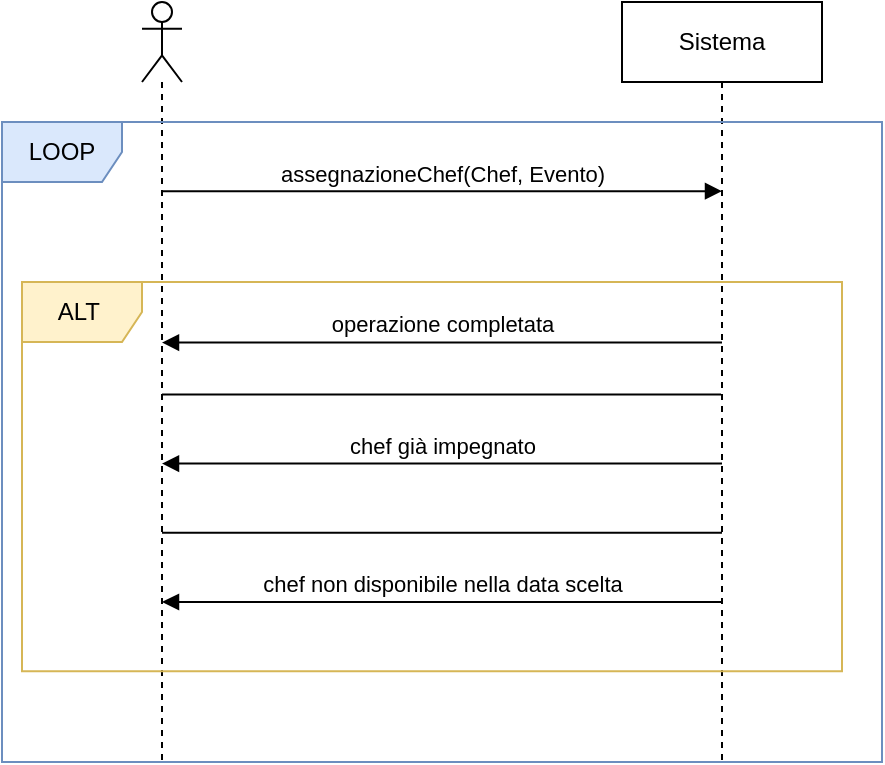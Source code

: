 <mxfile version="21.3.4" type="device">
  <diagram name="Page-1" id="ogbzQqPfx5tiY2P_D9hK">
    <mxGraphModel dx="954" dy="547" grid="1" gridSize="10" guides="1" tooltips="1" connect="1" arrows="1" fold="1" page="1" pageScale="1" pageWidth="827" pageHeight="1169" math="0" shadow="0">
      <root>
        <mxCell id="0" />
        <mxCell id="1" parent="0" />
        <mxCell id="LBQ9alW-ych77DVsVjmV-1" value="" style="shape=umlLifeline;perimeter=lifelinePerimeter;whiteSpace=wrap;html=1;container=1;dropTarget=0;collapsible=0;recursiveResize=0;outlineConnect=0;portConstraint=eastwest;newEdgeStyle={&quot;edgeStyle&quot;:&quot;elbowEdgeStyle&quot;,&quot;elbow&quot;:&quot;vertical&quot;,&quot;curved&quot;:0,&quot;rounded&quot;:0};participant=umlActor;" vertex="1" parent="1">
          <mxGeometry x="230" y="100" width="20" height="380" as="geometry" />
        </mxCell>
        <mxCell id="LBQ9alW-ych77DVsVjmV-2" value="Sistema" style="shape=umlLifeline;perimeter=lifelinePerimeter;whiteSpace=wrap;html=1;container=1;dropTarget=0;collapsible=0;recursiveResize=0;outlineConnect=0;portConstraint=eastwest;newEdgeStyle={&quot;edgeStyle&quot;:&quot;elbowEdgeStyle&quot;,&quot;elbow&quot;:&quot;vertical&quot;,&quot;curved&quot;:0,&quot;rounded&quot;:0};" vertex="1" parent="1">
          <mxGeometry x="470" y="100" width="100" height="380" as="geometry" />
        </mxCell>
        <mxCell id="LBQ9alW-ych77DVsVjmV-14" value="" style="group" vertex="1" connectable="0" parent="1">
          <mxGeometry x="160" y="160" width="440" height="320" as="geometry" />
        </mxCell>
        <mxCell id="LBQ9alW-ych77DVsVjmV-3" value="LOOP" style="shape=umlFrame;whiteSpace=wrap;html=1;pointerEvents=0;fillColor=#dae8fc;strokeColor=#6c8ebf;" vertex="1" parent="LBQ9alW-ych77DVsVjmV-14">
          <mxGeometry width="440" height="320" as="geometry" />
        </mxCell>
        <mxCell id="LBQ9alW-ych77DVsVjmV-12" value="" style="group" vertex="1" connectable="0" parent="LBQ9alW-ych77DVsVjmV-14">
          <mxGeometry x="10" y="34.595" width="410" height="207.568" as="geometry" />
        </mxCell>
        <mxCell id="LBQ9alW-ych77DVsVjmV-4" value="assegnazioneChef(Chef, Evento)" style="html=1;verticalAlign=bottom;endArrow=block;edgeStyle=elbowEdgeStyle;elbow=vertical;curved=0;rounded=0;" edge="1" parent="LBQ9alW-ych77DVsVjmV-12">
          <mxGeometry width="80" relative="1" as="geometry">
            <mxPoint x="70" as="sourcePoint" />
            <mxPoint x="350" as="targetPoint" />
            <Array as="points">
              <mxPoint x="300" />
            </Array>
          </mxGeometry>
        </mxCell>
        <mxCell id="LBQ9alW-ych77DVsVjmV-11" value="" style="group" vertex="1" connectable="0" parent="LBQ9alW-ych77DVsVjmV-12">
          <mxGeometry y="45.403" width="410" height="194.595" as="geometry" />
        </mxCell>
        <mxCell id="LBQ9alW-ych77DVsVjmV-5" value="ALT&lt;span style=&quot;white-space: pre;&quot;&gt;	&lt;/span&gt;" style="shape=umlFrame;whiteSpace=wrap;html=1;pointerEvents=0;fillColor=#fff2cc;strokeColor=#d6b656;" vertex="1" parent="LBQ9alW-ych77DVsVjmV-11">
          <mxGeometry width="410" height="194.595" as="geometry" />
        </mxCell>
        <mxCell id="LBQ9alW-ych77DVsVjmV-6" value="" style="endArrow=none;endFill=0;endSize=12;html=1;rounded=0;" edge="1" parent="LBQ9alW-ych77DVsVjmV-11" source="LBQ9alW-ych77DVsVjmV-2" target="LBQ9alW-ych77DVsVjmV-1">
          <mxGeometry width="160" relative="1" as="geometry">
            <mxPoint x="160" y="64.865" as="sourcePoint" />
            <mxPoint x="320" y="64.865" as="targetPoint" />
            <Array as="points">
              <mxPoint x="180" y="56.216" />
            </Array>
          </mxGeometry>
        </mxCell>
        <mxCell id="LBQ9alW-ych77DVsVjmV-7" value="" style="endArrow=none;endFill=0;endSize=12;html=1;rounded=0;" edge="1" parent="LBQ9alW-ych77DVsVjmV-11">
          <mxGeometry width="160" relative="1" as="geometry">
            <mxPoint x="350" y="125.405" as="sourcePoint" />
            <mxPoint x="70" y="125.405" as="targetPoint" />
            <Array as="points">
              <mxPoint x="180" y="125.405" />
            </Array>
          </mxGeometry>
        </mxCell>
        <mxCell id="LBQ9alW-ych77DVsVjmV-8" value="operazione completata" style="html=1;verticalAlign=bottom;endArrow=none;edgeStyle=elbowEdgeStyle;elbow=vertical;curved=0;rounded=0;endFill=0;startArrow=block;startFill=1;" edge="1" parent="LBQ9alW-ych77DVsVjmV-11">
          <mxGeometry width="80" relative="1" as="geometry">
            <mxPoint x="70" y="30.27" as="sourcePoint" />
            <mxPoint x="350" y="30.27" as="targetPoint" />
            <Array as="points">
              <mxPoint x="300" y="30.27" />
            </Array>
          </mxGeometry>
        </mxCell>
        <mxCell id="LBQ9alW-ych77DVsVjmV-9" value="chef già impegnato" style="html=1;verticalAlign=bottom;endArrow=none;edgeStyle=elbowEdgeStyle;elbow=vertical;curved=0;rounded=0;endFill=0;startArrow=block;startFill=1;" edge="1" parent="LBQ9alW-ych77DVsVjmV-11">
          <mxGeometry width="80" relative="1" as="geometry">
            <mxPoint x="70" y="90.811" as="sourcePoint" />
            <mxPoint x="350" y="90.811" as="targetPoint" />
            <Array as="points">
              <mxPoint x="300" y="90.811" />
            </Array>
          </mxGeometry>
        </mxCell>
        <mxCell id="LBQ9alW-ych77DVsVjmV-10" value="chef non disponibile nella data scelta" style="html=1;verticalAlign=bottom;endArrow=none;edgeStyle=elbowEdgeStyle;elbow=vertical;curved=0;rounded=0;endFill=0;startArrow=block;startFill=1;" edge="1" parent="LBQ9alW-ych77DVsVjmV-11">
          <mxGeometry width="80" relative="1" as="geometry">
            <mxPoint x="70" y="160" as="sourcePoint" />
            <mxPoint x="350" y="160" as="targetPoint" />
            <Array as="points">
              <mxPoint x="310" y="160" />
            </Array>
          </mxGeometry>
        </mxCell>
      </root>
    </mxGraphModel>
  </diagram>
</mxfile>
